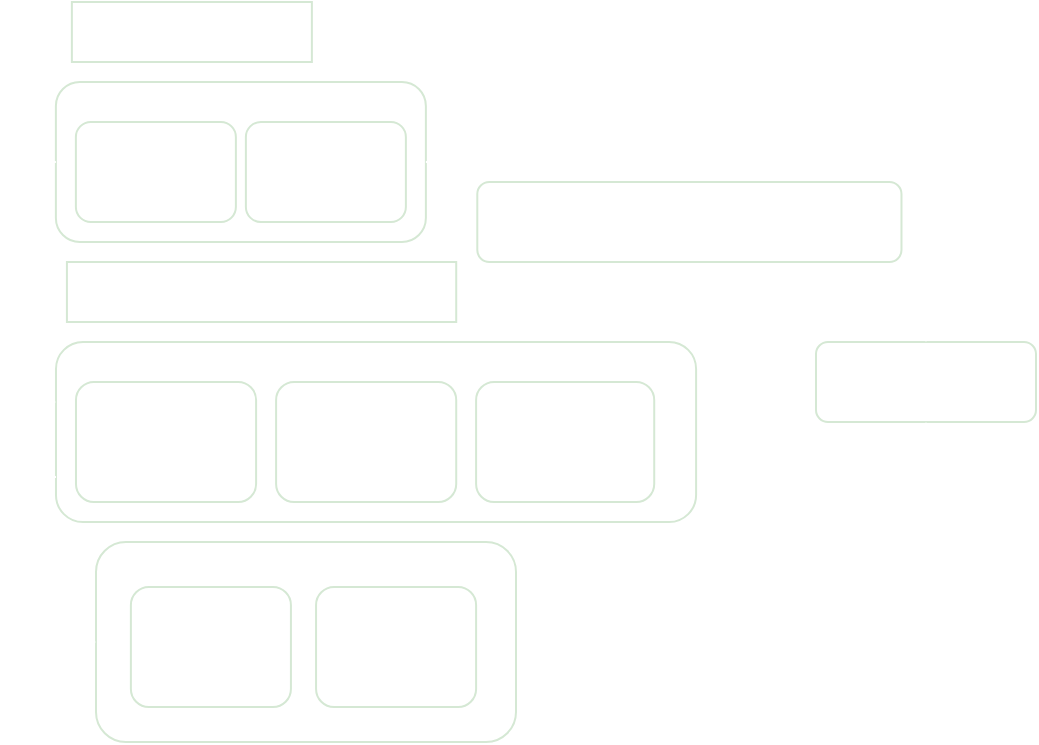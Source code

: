 <mxfile version="13.7.9" type="device"><diagram id="oL8ZStCAxjDnA_TGVMRn" name="Pagina-1"><mxGraphModel dx="1024" dy="584" grid="1" gridSize="10" guides="1" tooltips="1" connect="1" arrows="1" fold="1" page="1" pageScale="1" pageWidth="827" pageHeight="1169" math="0" shadow="0"><root><mxCell id="0"/><mxCell id="1" parent="0"/><mxCell id="K12frz5is2JRmtSUGlgT-23" value="" style="rounded=1;whiteSpace=wrap;html=1;fillColor=none;strokeColor=#D5E8D4;" parent="1" vertex="1"><mxGeometry x="59.94" y="110" width="185" height="80" as="geometry"/></mxCell><mxCell id="LQTyfpzlkx7YaNYM1MAs-2" value="User Backgroung" style="text;html=1;strokeColor=none;fillColor=none;align=center;verticalAlign=middle;whiteSpace=wrap;rounded=0;fontColor=#FFFFFF;fontSize=11;" parent="1" vertex="1"><mxGeometry x="97.44" y="110" width="110" height="20" as="geometry"/></mxCell><mxCell id="LQTyfpzlkx7YaNYM1MAs-4" value="&lt;font face=&quot;Calibri Light&quot; style=&quot;font-size: 14px&quot;&gt;Informazioni Personali&lt;/font&gt;" style="rounded=1;whiteSpace=wrap;html=1;fillColor=none;strokeColor=#D5E8D4;fontColor=#FFFFFF;" parent="1" vertex="1"><mxGeometry x="69.94" y="130" width="80" height="50" as="geometry"/></mxCell><mxCell id="LQTyfpzlkx7YaNYM1MAs-5" value="&lt;font face=&quot;Calibri Light&quot; style=&quot;font-size: 15px&quot;&gt;Introduzione&lt;/font&gt;" style="rounded=0;whiteSpace=wrap;html=1;fillColor=none;strokeColor=#D5E8D4;fontColor=#FFFFFF;" parent="1" vertex="1"><mxGeometry x="67.94" y="70" width="120" height="30" as="geometry"/></mxCell><mxCell id="LQTyfpzlkx7YaNYM1MAs-6" value="Informazioni Professionali" style="rounded=1;whiteSpace=wrap;html=1;fillColor=none;strokeColor=#D5E8D4;fontColor=#FFFFFF;" parent="1" vertex="1"><mxGeometry x="154.94" y="130" width="80" height="50" as="geometry"/></mxCell><mxCell id="LQTyfpzlkx7YaNYM1MAs-19" value="" style="rounded=1;whiteSpace=wrap;html=1;fillColor=none;strokeColor=#D5E8D4;" parent="1" vertex="1"><mxGeometry x="59.99" y="240" width="320.06" height="90" as="geometry"/></mxCell><mxCell id="LQTyfpzlkx7YaNYM1MAs-20" value="Definizioni e approcci" style="rounded=1;whiteSpace=wrap;html=1;fillColor=none;strokeColor=#D5E8D4;fontColor=#FFFFFF;" parent="1" vertex="1"><mxGeometry x="69.99" y="260" width="90.06" height="60" as="geometry"/></mxCell><mxCell id="LQTyfpzlkx7YaNYM1MAs-21" value="Come fairness è approcciata in ambito lavorativo?" style="text;html=1;align=center;verticalAlign=middle;whiteSpace=wrap;rounded=0;fontSize=11;fontColor=#FFFFFF;" parent="1" vertex="1"><mxGeometry x="91.53" y="240" width="256.98" height="20" as="geometry"/></mxCell><mxCell id="LQTyfpzlkx7YaNYM1MAs-23" value="Fairness&lt;br&gt;&amp;nbsp;Trade-off" style="rounded=1;whiteSpace=wrap;html=1;fillColor=none;strokeColor=#D5E8D4;fontColor=#FFFFFF;" parent="1" vertex="1"><mxGeometry x="270.05" y="260" width="89.06" height="60" as="geometry"/></mxCell><mxCell id="LQTyfpzlkx7YaNYM1MAs-24" value="&lt;font style=&quot;font-size: 12px&quot;&gt;Maturità Aziendale&lt;/font&gt;" style="rounded=1;whiteSpace=wrap;html=1;fontSize=10;fillColor=none;strokeColor=#D5E8D4;fontColor=#FFFFFF;" parent="1" vertex="1"><mxGeometry x="170.05" y="260" width="90.06" height="60" as="geometry"/></mxCell><mxCell id="LQTyfpzlkx7YaNYM1MAs-26" value="" style="rounded=1;whiteSpace=wrap;html=1;fillColor=none;strokeColor=#D5E8D4;" parent="1" vertex="1"><mxGeometry x="80" y="340" width="210" height="100" as="geometry"/></mxCell><mxCell id="LQTyfpzlkx7YaNYM1MAs-28" value="Fairness nello Sviluppo ML-Intensive" style="text;html=1;strokeColor=none;fillColor=none;align=center;verticalAlign=middle;whiteSpace=wrap;rounded=0;fontSize=11;fontColor=#FFFFFF;" parent="1" vertex="1"><mxGeometry x="82.62" y="340" width="203" height="20" as="geometry"/></mxCell><mxCell id="LQTyfpzlkx7YaNYM1MAs-30" value="Fairness in una pipeline ML" style="rounded=1;whiteSpace=wrap;html=1;fontSize=13;fillColor=none;strokeColor=#D5E8D4;fontColor=#FFFFFF;" parent="1" vertex="1"><mxGeometry x="97.44" y="362.5" width="80.02" height="60" as="geometry"/></mxCell><mxCell id="LQTyfpzlkx7YaNYM1MAs-43" value="Contatti e ringraziamenti" style="rounded=1;whiteSpace=wrap;html=1;fillColor=none;strokeColor=#D5E8D4;fontColor=#FFFFFF;" parent="1" vertex="1"><mxGeometry x="440" y="240" width="110" height="40" as="geometry"/></mxCell><mxCell id="JFe7dhCojeEZfUp5199--1" value="&lt;i&gt;Se il partecipante non possiede esperienze nello sviluppo AI-Intensive&lt;/i&gt;" style="rounded=1;whiteSpace=wrap;html=1;fontSize=12;fillColor=none;strokeColor=#D5E8D4;fontColor=#FFFFFF;" parent="1" vertex="1"><mxGeometry x="270.65" y="160" width="212.09" height="40" as="geometry"/></mxCell><mxCell id="nn4stqUJPZCKAHTHpoHO-5" value="Definizione generica di Fairness" style="rounded=0;whiteSpace=wrap;html=1;fillColor=none;strokeColor=#D5E8D4;fontColor=#FFFFFF;" parent="1" vertex="1"><mxGeometry x="65.46" y="200" width="194.65" height="30" as="geometry"/></mxCell><mxCell id="SKlW5hL4Uj6-M59w02LB-2" value="Tool più utilizzati" style="rounded=1;whiteSpace=wrap;html=1;fontSize=13;fillColor=none;strokeColor=#D5E8D4;fontColor=#FFFFFF;" parent="1" vertex="1"><mxGeometry x="190.03" y="362.5" width="80.02" height="60" as="geometry"/></mxCell><mxCell id="A0o_rPifI4yhR0TGSD9W-1" value="" style="endArrow=classic;html=1;exitX=0;exitY=0.5;exitDx=0;exitDy=0;strokeColor=#FFFFFF;" parent="1" source="K12frz5is2JRmtSUGlgT-23" edge="1"><mxGeometry width="50" height="50" relative="1" as="geometry"><mxPoint x="30" y="190" as="sourcePoint"/><mxPoint x="60" y="270" as="targetPoint"/><Array as="points"><mxPoint x="40" y="150"/><mxPoint x="40" y="270"/></Array></mxGeometry></mxCell><mxCell id="A0o_rPifI4yhR0TGSD9W-2" value="" style="endArrow=classic;html=1;exitX=0;exitY=0.75;exitDx=0;exitDy=0;entryX=0;entryY=0.5;entryDx=0;entryDy=0;strokeColor=#FFFFFF;" parent="1" source="LQTyfpzlkx7YaNYM1MAs-19" target="LQTyfpzlkx7YaNYM1MAs-26" edge="1"><mxGeometry width="50" height="50" relative="1" as="geometry"><mxPoint x="60" y="340" as="sourcePoint"/><mxPoint x="110" y="290" as="targetPoint"/><Array as="points"><mxPoint x="40" y="308"/><mxPoint x="40" y="390"/></Array></mxGeometry></mxCell><mxCell id="A0o_rPifI4yhR0TGSD9W-3" value="" style="endArrow=classic;html=1;exitX=1;exitY=0.5;exitDx=0;exitDy=0;entryX=0.5;entryY=0;entryDx=0;entryDy=0;strokeColor=#FFFFFF;" parent="1" source="K12frz5is2JRmtSUGlgT-23" target="LQTyfpzlkx7YaNYM1MAs-43" edge="1"><mxGeometry width="50" height="50" relative="1" as="geometry"><mxPoint x="260" y="200" as="sourcePoint"/><mxPoint x="310" y="150" as="targetPoint"/><Array as="points"><mxPoint x="440" y="150"/><mxPoint x="495" y="150"/></Array></mxGeometry></mxCell><mxCell id="A0o_rPifI4yhR0TGSD9W-4" value="" style="endArrow=classic;html=1;entryX=0.5;entryY=1;entryDx=0;entryDy=0;strokeColor=#FFFFFF;" parent="1" target="LQTyfpzlkx7YaNYM1MAs-43" edge="1"><mxGeometry width="50" height="50" relative="1" as="geometry"><mxPoint x="291" y="392" as="sourcePoint"/><mxPoint x="360" y="380" as="targetPoint"/><Array as="points"><mxPoint x="495" y="392"/></Array></mxGeometry></mxCell></root></mxGraphModel></diagram></mxfile>